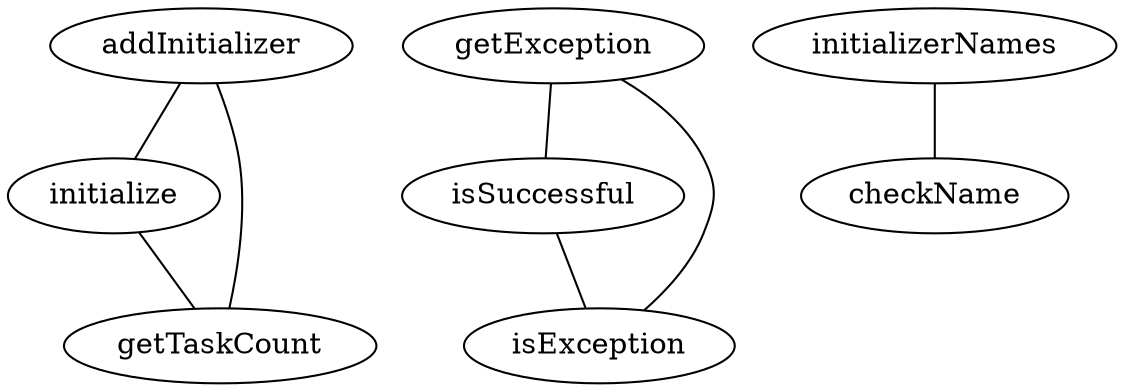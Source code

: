 strict graph ip_map {
addInitializer--initialize;
addInitializer--getTaskCount;
getException--isSuccessful;
getException--isException;
isSuccessful--isException;
initialize--getTaskCount;
initializerNames--checkName;
}